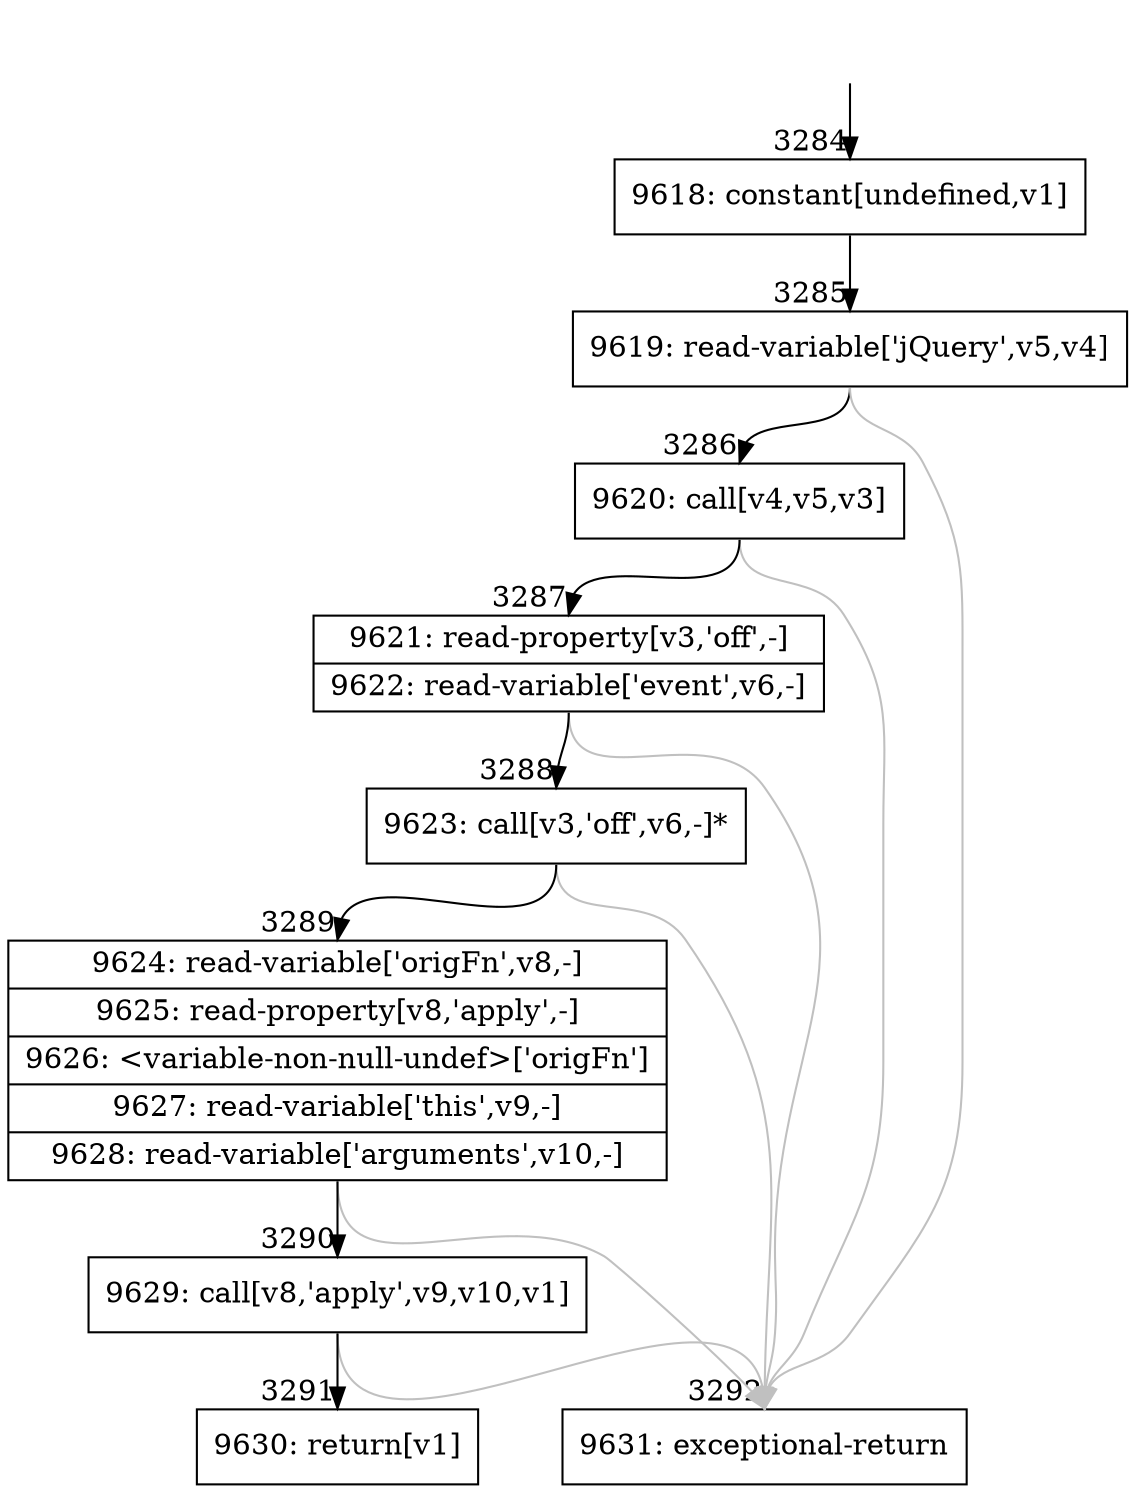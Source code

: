 digraph {
rankdir="TD"
BB_entry211[shape=none,label=""];
BB_entry211 -> BB3284 [tailport=s, headport=n, headlabel="    3284"]
BB3284 [shape=record label="{9618: constant[undefined,v1]}" ] 
BB3284 -> BB3285 [tailport=s, headport=n, headlabel="      3285"]
BB3285 [shape=record label="{9619: read-variable['jQuery',v5,v4]}" ] 
BB3285 -> BB3286 [tailport=s, headport=n, headlabel="      3286"]
BB3285 -> BB3292 [tailport=s, headport=n, color=gray, headlabel="      3292"]
BB3286 [shape=record label="{9620: call[v4,v5,v3]}" ] 
BB3286 -> BB3287 [tailport=s, headport=n, headlabel="      3287"]
BB3286 -> BB3292 [tailport=s, headport=n, color=gray]
BB3287 [shape=record label="{9621: read-property[v3,'off',-]|9622: read-variable['event',v6,-]}" ] 
BB3287 -> BB3288 [tailport=s, headport=n, headlabel="      3288"]
BB3287 -> BB3292 [tailport=s, headport=n, color=gray]
BB3288 [shape=record label="{9623: call[v3,'off',v6,-]*}" ] 
BB3288 -> BB3289 [tailport=s, headport=n, headlabel="      3289"]
BB3288 -> BB3292 [tailport=s, headport=n, color=gray]
BB3289 [shape=record label="{9624: read-variable['origFn',v8,-]|9625: read-property[v8,'apply',-]|9626: \<variable-non-null-undef\>['origFn']|9627: read-variable['this',v9,-]|9628: read-variable['arguments',v10,-]}" ] 
BB3289 -> BB3290 [tailport=s, headport=n, headlabel="      3290"]
BB3289 -> BB3292 [tailport=s, headport=n, color=gray]
BB3290 [shape=record label="{9629: call[v8,'apply',v9,v10,v1]}" ] 
BB3290 -> BB3291 [tailport=s, headport=n, headlabel="      3291"]
BB3290 -> BB3292 [tailport=s, headport=n, color=gray]
BB3291 [shape=record label="{9630: return[v1]}" ] 
BB3292 [shape=record label="{9631: exceptional-return}" ] 
}
